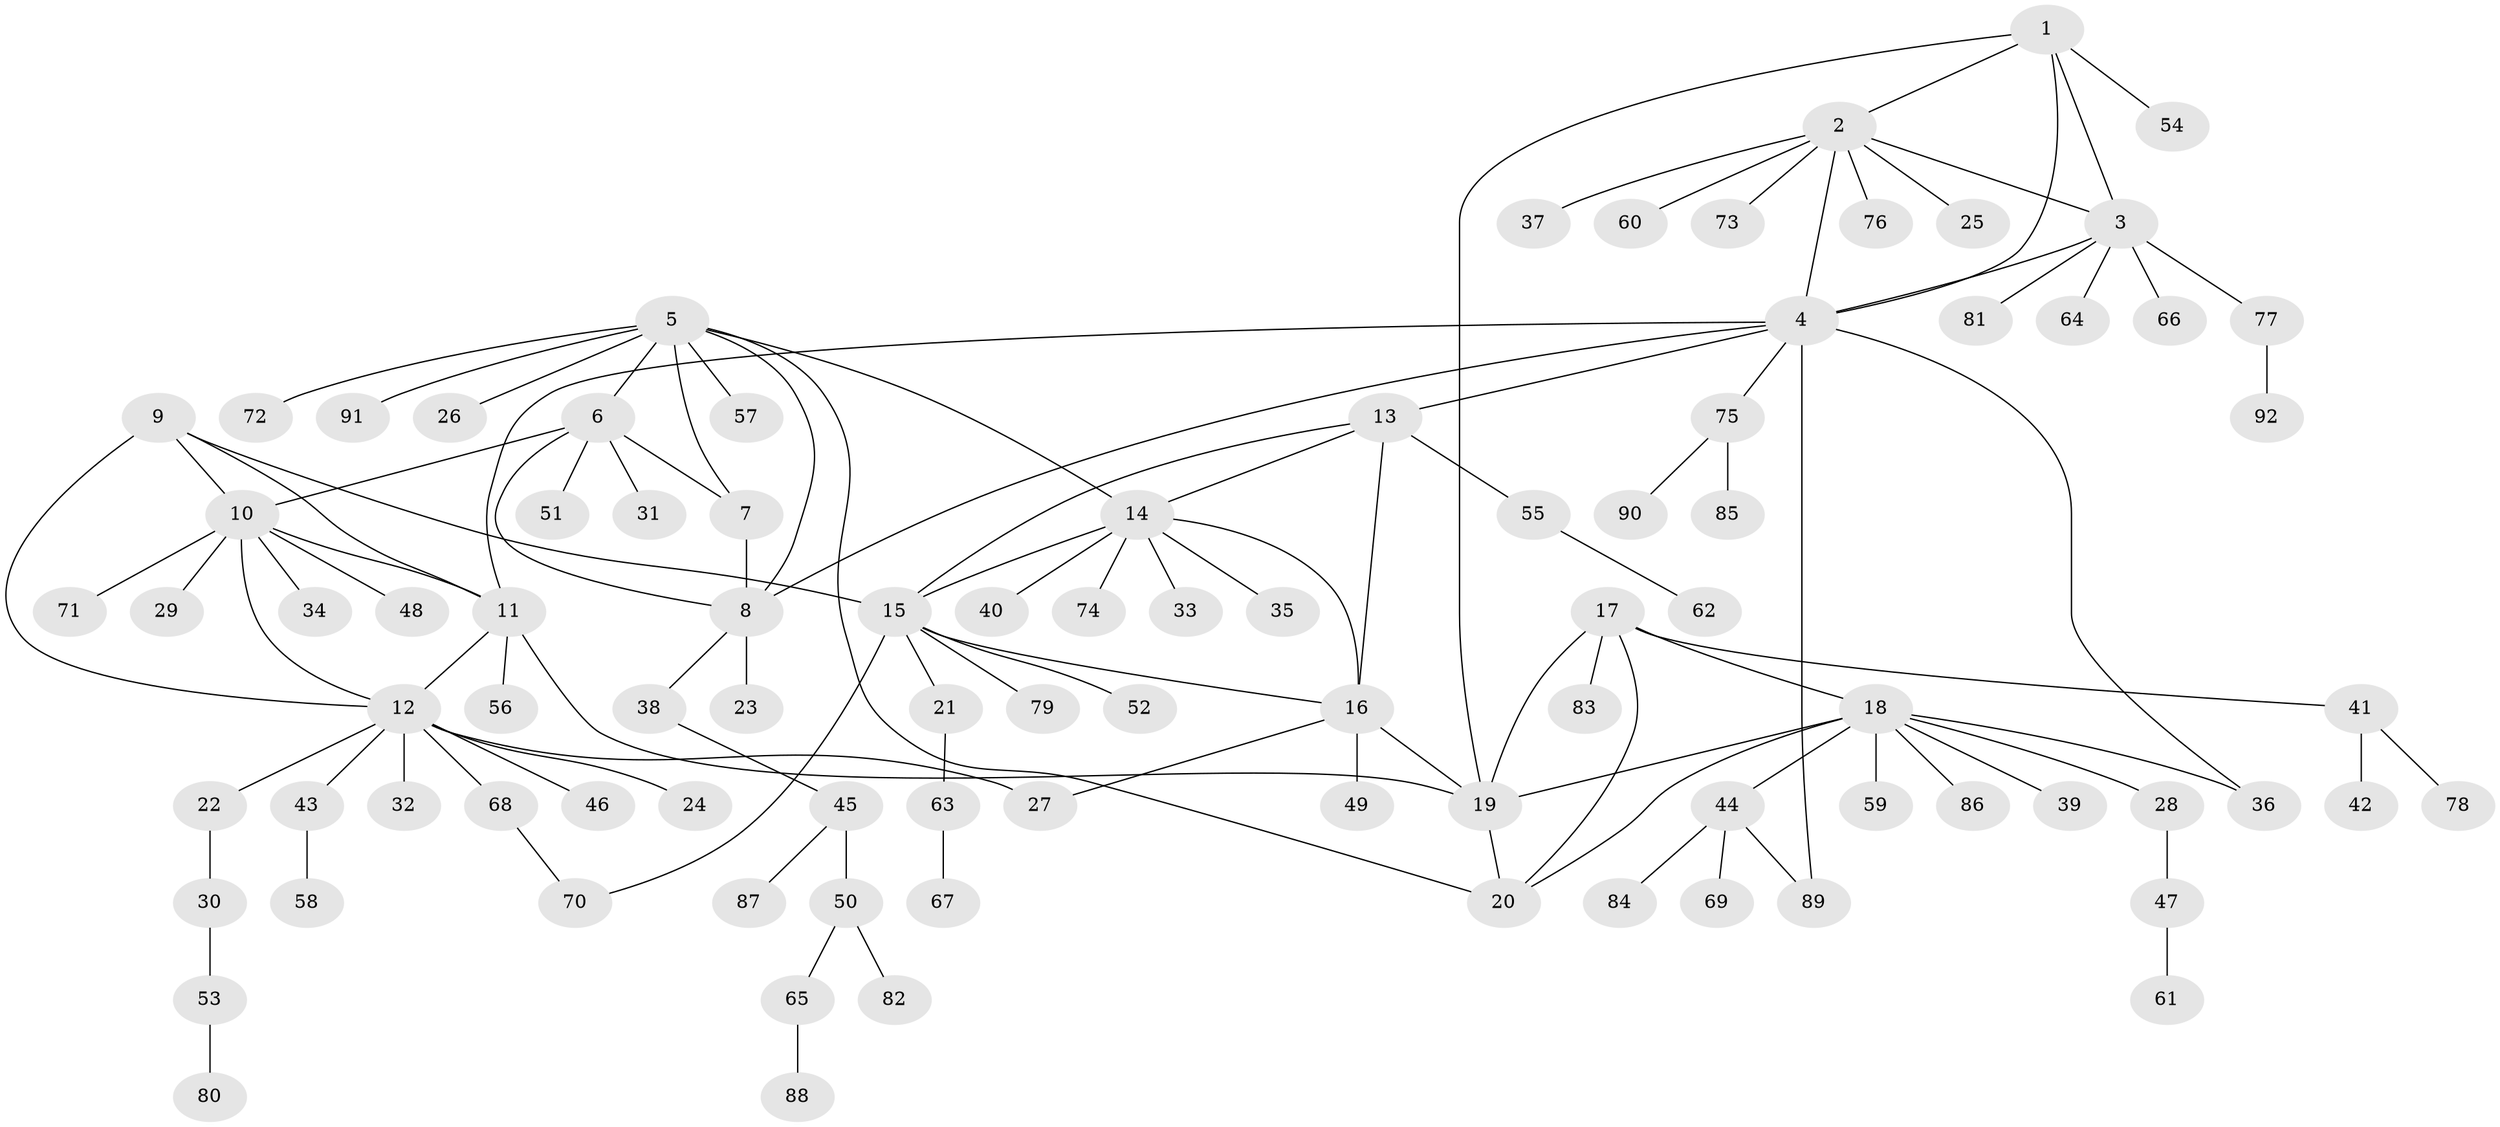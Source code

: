 // coarse degree distribution, {8: 0.04411764705882353, 6: 0.014705882352941176, 12: 0.014705882352941176, 5: 0.07352941176470588, 3: 0.029411764705882353, 9: 0.04411764705882353, 7: 0.014705882352941176, 2: 0.14705882352941177, 1: 0.6029411764705882, 4: 0.014705882352941176}
// Generated by graph-tools (version 1.1) at 2025/52/02/27/25 19:52:19]
// undirected, 92 vertices, 116 edges
graph export_dot {
graph [start="1"]
  node [color=gray90,style=filled];
  1;
  2;
  3;
  4;
  5;
  6;
  7;
  8;
  9;
  10;
  11;
  12;
  13;
  14;
  15;
  16;
  17;
  18;
  19;
  20;
  21;
  22;
  23;
  24;
  25;
  26;
  27;
  28;
  29;
  30;
  31;
  32;
  33;
  34;
  35;
  36;
  37;
  38;
  39;
  40;
  41;
  42;
  43;
  44;
  45;
  46;
  47;
  48;
  49;
  50;
  51;
  52;
  53;
  54;
  55;
  56;
  57;
  58;
  59;
  60;
  61;
  62;
  63;
  64;
  65;
  66;
  67;
  68;
  69;
  70;
  71;
  72;
  73;
  74;
  75;
  76;
  77;
  78;
  79;
  80;
  81;
  82;
  83;
  84;
  85;
  86;
  87;
  88;
  89;
  90;
  91;
  92;
  1 -- 2;
  1 -- 3;
  1 -- 4;
  1 -- 19;
  1 -- 54;
  2 -- 3;
  2 -- 4;
  2 -- 25;
  2 -- 37;
  2 -- 60;
  2 -- 73;
  2 -- 76;
  3 -- 4;
  3 -- 64;
  3 -- 66;
  3 -- 77;
  3 -- 81;
  4 -- 8;
  4 -- 11;
  4 -- 13;
  4 -- 36;
  4 -- 75;
  4 -- 89;
  5 -- 6;
  5 -- 7;
  5 -- 8;
  5 -- 14;
  5 -- 20;
  5 -- 26;
  5 -- 57;
  5 -- 72;
  5 -- 91;
  6 -- 7;
  6 -- 8;
  6 -- 10;
  6 -- 31;
  6 -- 51;
  7 -- 8;
  8 -- 23;
  8 -- 38;
  9 -- 10;
  9 -- 11;
  9 -- 12;
  9 -- 15;
  10 -- 11;
  10 -- 12;
  10 -- 29;
  10 -- 34;
  10 -- 48;
  10 -- 71;
  11 -- 12;
  11 -- 19;
  11 -- 56;
  12 -- 22;
  12 -- 24;
  12 -- 27;
  12 -- 32;
  12 -- 43;
  12 -- 46;
  12 -- 68;
  13 -- 14;
  13 -- 15;
  13 -- 16;
  13 -- 55;
  14 -- 15;
  14 -- 16;
  14 -- 33;
  14 -- 35;
  14 -- 40;
  14 -- 74;
  15 -- 16;
  15 -- 21;
  15 -- 52;
  15 -- 70;
  15 -- 79;
  16 -- 19;
  16 -- 27;
  16 -- 49;
  17 -- 18;
  17 -- 19;
  17 -- 20;
  17 -- 41;
  17 -- 83;
  18 -- 19;
  18 -- 20;
  18 -- 28;
  18 -- 36;
  18 -- 39;
  18 -- 44;
  18 -- 59;
  18 -- 86;
  19 -- 20;
  21 -- 63;
  22 -- 30;
  28 -- 47;
  30 -- 53;
  38 -- 45;
  41 -- 42;
  41 -- 78;
  43 -- 58;
  44 -- 69;
  44 -- 84;
  44 -- 89;
  45 -- 50;
  45 -- 87;
  47 -- 61;
  50 -- 65;
  50 -- 82;
  53 -- 80;
  55 -- 62;
  63 -- 67;
  65 -- 88;
  68 -- 70;
  75 -- 85;
  75 -- 90;
  77 -- 92;
}
